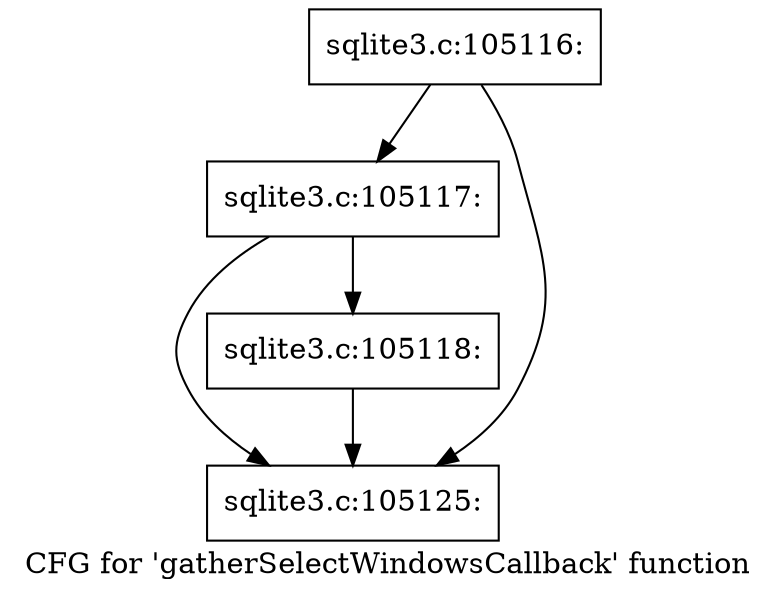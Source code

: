 digraph "CFG for 'gatherSelectWindowsCallback' function" {
	label="CFG for 'gatherSelectWindowsCallback' function";

	Node0x55c0f5f0b670 [shape=record,label="{sqlite3.c:105116:}"];
	Node0x55c0f5f0b670 -> Node0x55c0f8ce6690;
	Node0x55c0f5f0b670 -> Node0x55c0f8ce6640;
	Node0x55c0f8ce6690 [shape=record,label="{sqlite3.c:105117:}"];
	Node0x55c0f8ce6690 -> Node0x55c0f8ce65f0;
	Node0x55c0f8ce6690 -> Node0x55c0f8ce6640;
	Node0x55c0f8ce65f0 [shape=record,label="{sqlite3.c:105118:}"];
	Node0x55c0f8ce65f0 -> Node0x55c0f8ce6640;
	Node0x55c0f8ce6640 [shape=record,label="{sqlite3.c:105125:}"];
}
